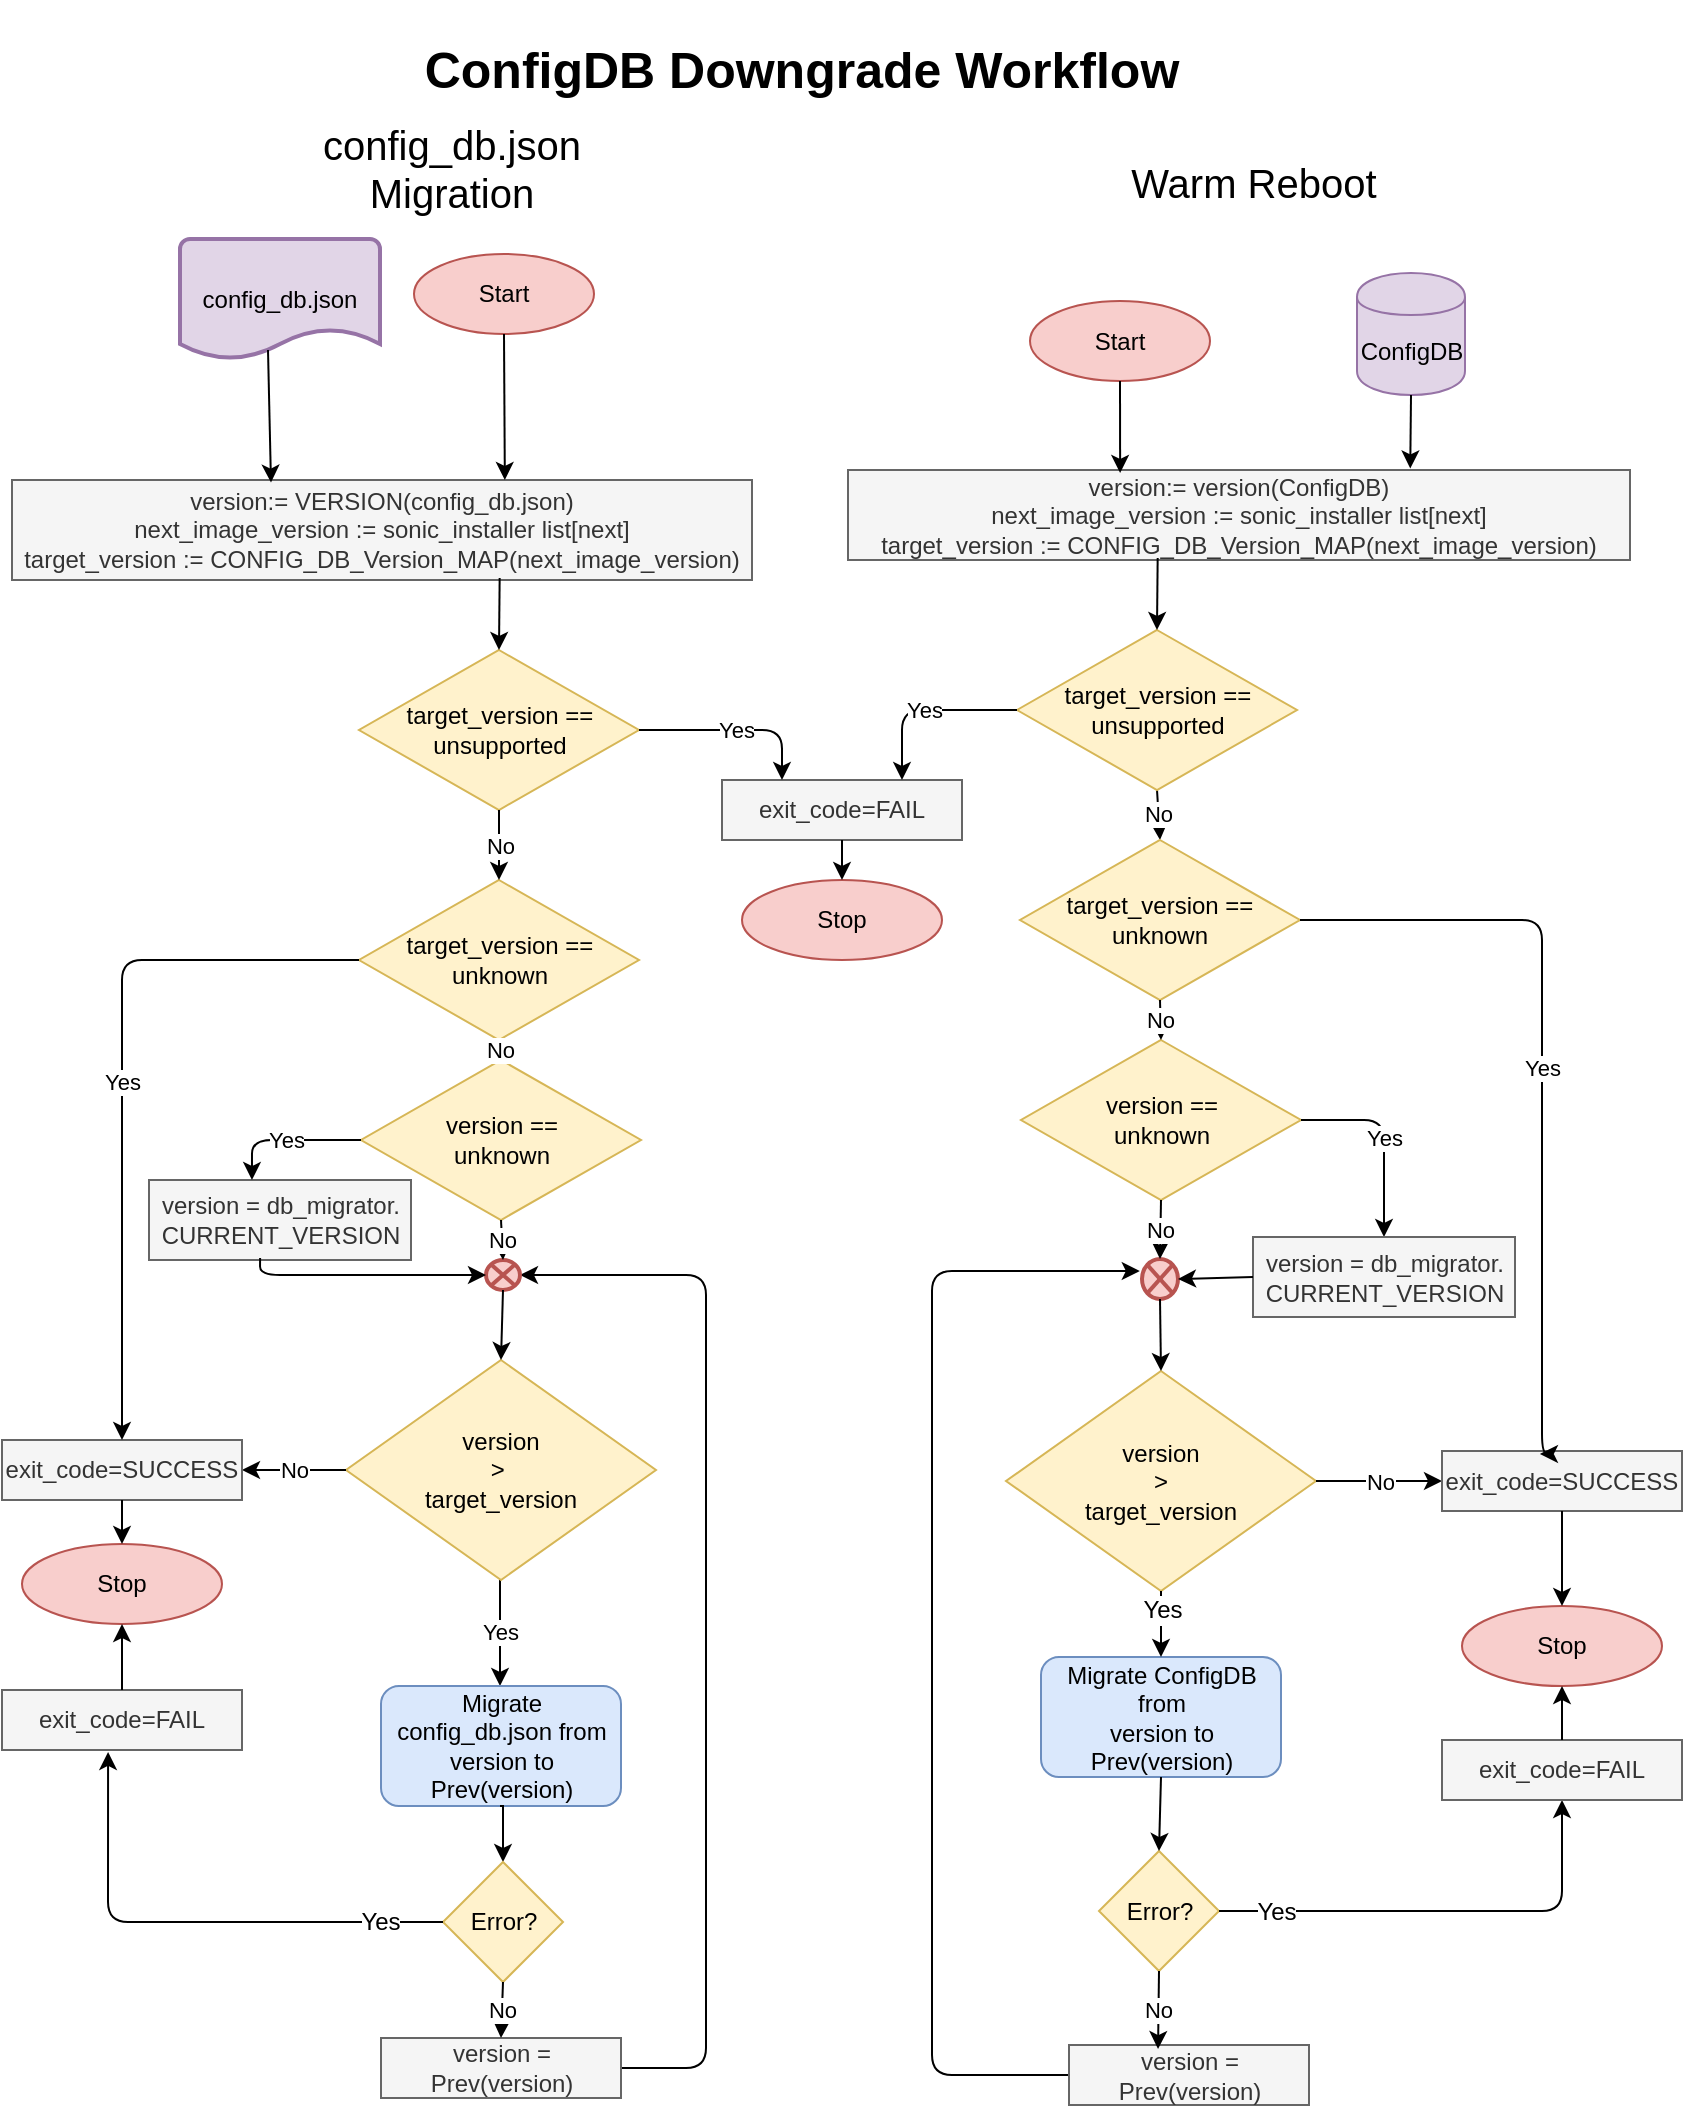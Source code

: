 <mxfile pages="1" version="11.2.5" type="device"><diagram id="z25dVJjlCroCp9S3r4dT" name="Page-1"><mxGraphModel dx="1422" dy="783" grid="1" gridSize="10" guides="1" tooltips="1" connect="1" arrows="1" fold="1" page="1" pageScale="1" pageWidth="850" pageHeight="1100" math="0" shadow="0"><root><mxCell id="0"/><mxCell id="1" parent="0"/><mxCell id="hAdUcqmCMRKOD7Y5Qmrc-1" value="config_db.json" style="strokeWidth=2;html=1;shape=mxgraph.flowchart.document2;whiteSpace=wrap;size=0.25;fillColor=#e1d5e7;strokeColor=#9673a6;" parent="1" vertex="1"><mxGeometry x="89" y="129.5" width="100" height="60" as="geometry"/></mxCell><mxCell id="hAdUcqmCMRKOD7Y5Qmrc-15" value="Yes" style="edgeStyle=orthogonalEdgeStyle;rounded=0;orthogonalLoop=1;jettySize=auto;html=1;entryX=0.5;entryY=0;entryDx=0;entryDy=0;" parent="1" edge="1"><mxGeometry relative="1" as="geometry"><mxPoint x="249" y="853" as="targetPoint"/><mxPoint x="249" y="799.645" as="sourcePoint"/></mxGeometry></mxCell><mxCell id="hAdUcqmCMRKOD7Y5Qmrc-2" value="version&lt;br&gt;&amp;gt;&amp;nbsp;&lt;br&gt;target_version" style="rhombus;whiteSpace=wrap;html=1;fillColor=#fff2cc;strokeColor=#d6b656;" parent="1" vertex="1"><mxGeometry x="172" y="690" width="155" height="110" as="geometry"/></mxCell><mxCell id="hAdUcqmCMRKOD7Y5Qmrc-5" value="version:= VERSION(config_db.json)&lt;br&gt;next_image_version := sonic_installer list[next]&lt;br&gt;target_version := CONFIG_DB_Version_MAP(next_image_version)" style="rounded=0;whiteSpace=wrap;html=1;fillColor=#f5f5f5;strokeColor=#666666;fontColor=#333333;" parent="1" vertex="1"><mxGeometry x="5" y="250" width="370" height="50" as="geometry"/></mxCell><mxCell id="hAdUcqmCMRKOD7Y5Qmrc-8" value="" style="edgeStyle=segmentEdgeStyle;endArrow=classic;html=1;exitX=1;exitY=0.5;exitDx=0;exitDy=0;entryX=1;entryY=0.5;entryDx=0;entryDy=0;entryPerimeter=0;" parent="1" source="hAdUcqmCMRKOD7Y5Qmrc-16" target="Ena25KfMu-8ZW1SrHO9h-16" edge="1"><mxGeometry width="50" height="50" relative="1" as="geometry"><mxPoint x="309" y="981" as="sourcePoint"/><mxPoint x="321" y="683" as="targetPoint"/><Array as="points"><mxPoint x="352" y="1044"/><mxPoint x="352" y="648"/></Array></mxGeometry></mxCell><mxCell id="hAdUcqmCMRKOD7Y5Qmrc-14" value="Migrate config_db.json from&lt;br&gt;version to Prev(version)" style="rounded=1;whiteSpace=wrap;html=1;fillColor=#dae8fc;strokeColor=#6c8ebf;" parent="1" vertex="1"><mxGeometry x="189.5" y="853" width="120" height="60" as="geometry"/></mxCell><mxCell id="hAdUcqmCMRKOD7Y5Qmrc-16" value="version = Prev(version)" style="rounded=0;whiteSpace=wrap;html=1;fillColor=#f5f5f5;strokeColor=#666666;fontColor=#333333;" parent="1" vertex="1"><mxGeometry x="189.5" y="1029" width="120" height="30" as="geometry"/></mxCell><mxCell id="hAdUcqmCMRKOD7Y5Qmrc-18" value="No" style="endArrow=classic;html=1;exitX=0;exitY=0.5;exitDx=0;exitDy=0;entryX=1;entryY=0.5;entryDx=0;entryDy=0;" parent="1" source="hAdUcqmCMRKOD7Y5Qmrc-2" target="13Dj9Y-PcWgo77R-pO07-14" edge="1"><mxGeometry width="50" height="50" relative="1" as="geometry"><mxPoint x="133.5" y="1197" as="sourcePoint"/><mxPoint x="130.5" y="745" as="targetPoint"/></mxGeometry></mxCell><mxCell id="hAdUcqmCMRKOD7Y5Qmrc-19" value="Stop" style="ellipse;whiteSpace=wrap;html=1;fillColor=#f8cecc;strokeColor=#b85450;" parent="1" vertex="1"><mxGeometry x="10" y="782" width="100" height="40" as="geometry"/></mxCell><mxCell id="hAdUcqmCMRKOD7Y5Qmrc-22" value="Start" style="ellipse;whiteSpace=wrap;html=1;fillColor=#f8cecc;strokeColor=#b85450;" parent="1" vertex="1"><mxGeometry x="206" y="137" width="90" height="40" as="geometry"/></mxCell><mxCell id="hAdUcqmCMRKOD7Y5Qmrc-25" value="&lt;font style=&quot;font-size: 25px&quot;&gt;&lt;b&gt;ConfigDB Downgrade Workflow&lt;/b&gt;&lt;/font&gt;" style="text;html=1;strokeColor=none;fillColor=none;align=center;verticalAlign=middle;whiteSpace=wrap;rounded=0;" parent="1" vertex="1"><mxGeometry x="160" y="10" width="480" height="68" as="geometry"/></mxCell><mxCell id="Ena25KfMu-8ZW1SrHO9h-11" value="" style="edgeStyle=orthogonalEdgeStyle;rounded=0;orthogonalLoop=1;jettySize=auto;html=1;exitX=0.5;exitY=1;exitDx=0;exitDy=0;entryX=0.5;entryY=0;entryDx=0;entryDy=0;" parent="1" target="13Dj9Y-PcWgo77R-pO07-1" edge="1"><mxGeometry relative="1" as="geometry"><mxPoint x="249" y="913" as="sourcePoint"/><mxPoint x="249.5" y="945" as="targetPoint"/></mxGeometry></mxCell><mxCell id="Ena25KfMu-8ZW1SrHO9h-14" value="ConfigDB" style="shape=cylinder;whiteSpace=wrap;html=1;boundedLbl=1;backgroundOutline=1;fillColor=#e1d5e7;strokeColor=#9673a6;" parent="1" vertex="1"><mxGeometry x="677.5" y="146.5" width="54" height="61" as="geometry"/></mxCell><mxCell id="Ena25KfMu-8ZW1SrHO9h-16" value="" style="verticalLabelPosition=bottom;verticalAlign=top;html=1;strokeWidth=2;shape=mxgraph.flowchart.or;fillColor=#f8cecc;strokeColor=#b85450;" parent="1" vertex="1"><mxGeometry x="242" y="640" width="17" height="15" as="geometry"/></mxCell><mxCell id="Ena25KfMu-8ZW1SrHO9h-20" value="version:= version(ConfigDB)&lt;br&gt;next_image_version := sonic_installer list[next]&lt;br&gt;target_version := CONFIG_DB_Version_MAP(next_image_version)" style="rounded=0;whiteSpace=wrap;html=1;fillColor=#f5f5f5;strokeColor=#666666;fontColor=#333333;" parent="1" vertex="1"><mxGeometry x="423" y="245" width="391" height="45" as="geometry"/></mxCell><mxCell id="QVkGu1lQxgN8ziikk5qY-71" value="Start" style="ellipse;whiteSpace=wrap;html=1;fillColor=#f8cecc;strokeColor=#b85450;" parent="1" vertex="1"><mxGeometry x="514" y="160.5" width="90" height="40" as="geometry"/></mxCell><mxCell id="QVkGu1lQxgN8ziikk5qY-74" value="version&lt;br&gt;&amp;gt;&lt;br&gt;target_version" style="rhombus;whiteSpace=wrap;html=1;fillColor=#fff2cc;strokeColor=#d6b656;" parent="1" vertex="1"><mxGeometry x="502" y="695.5" width="155" height="110" as="geometry"/></mxCell><mxCell id="QVkGu1lQxgN8ziikk5qY-75" value="" style="edgeStyle=segmentEdgeStyle;endArrow=classic;html=1;exitX=0;exitY=0.5;exitDx=0;exitDy=0;entryX=-0.061;entryY=0.3;entryDx=0;entryDy=0;entryPerimeter=0;" parent="1" source="QVkGu1lQxgN8ziikk5qY-77" target="QVkGu1lQxgN8ziikk5qY-83" edge="1"><mxGeometry width="50" height="50" relative="1" as="geometry"><mxPoint x="653" y="989.5" as="sourcePoint"/><mxPoint x="535" y="638.5" as="targetPoint"/><Array as="points"><mxPoint x="465" y="1048"/><mxPoint x="465" y="646"/></Array></mxGeometry></mxCell><mxCell id="QVkGu1lQxgN8ziikk5qY-76" value="Migrate ConfigDB from&lt;br&gt;version to Prev(version)" style="rounded=1;whiteSpace=wrap;html=1;fillColor=#dae8fc;strokeColor=#6c8ebf;" parent="1" vertex="1"><mxGeometry x="519.5" y="838.5" width="120" height="60" as="geometry"/></mxCell><mxCell id="QVkGu1lQxgN8ziikk5qY-77" value="version = Prev(version)" style="rounded=0;whiteSpace=wrap;html=1;fillColor=#f5f5f5;strokeColor=#666666;fontColor=#333333;" parent="1" vertex="1"><mxGeometry x="533.5" y="1032.5" width="120" height="30" as="geometry"/></mxCell><mxCell id="QVkGu1lQxgN8ziikk5qY-79" value="Stop" style="ellipse;whiteSpace=wrap;html=1;fillColor=#f8cecc;strokeColor=#b85450;" parent="1" vertex="1"><mxGeometry x="730" y="813" width="100" height="40" as="geometry"/></mxCell><mxCell id="QVkGu1lQxgN8ziikk5qY-83" value="" style="verticalLabelPosition=bottom;verticalAlign=top;html=1;strokeWidth=2;shape=mxgraph.flowchart.or;fillColor=#f8cecc;strokeColor=#b85450;" parent="1" vertex="1"><mxGeometry x="570" y="639.5" width="18" height="20" as="geometry"/></mxCell><mxCell id="QVkGu1lQxgN8ziikk5qY-84" value="" style="endArrow=classic;html=1;exitX=0.5;exitY=1;exitDx=0;exitDy=0;exitPerimeter=0;entryX=0.5;entryY=0;entryDx=0;entryDy=0;" parent="1" source="QVkGu1lQxgN8ziikk5qY-83" target="QVkGu1lQxgN8ziikk5qY-74" edge="1"><mxGeometry width="50" height="50" relative="1" as="geometry"><mxPoint x="5" y="1078.5" as="sourcePoint"/><mxPoint x="55" y="1028.5" as="targetPoint"/></mxGeometry></mxCell><mxCell id="QVkGu1lQxgN8ziikk5qY-85" value="" style="endArrow=classic;html=1;exitX=0.5;exitY=1;exitDx=0;exitDy=0;entryX=0.5;entryY=0;entryDx=0;entryDy=0;" parent="1" source="QVkGu1lQxgN8ziikk5qY-74" target="QVkGu1lQxgN8ziikk5qY-76" edge="1"><mxGeometry width="50" height="50" relative="1" as="geometry"><mxPoint x="5" y="1138.5" as="sourcePoint"/><mxPoint x="55" y="1088.5" as="targetPoint"/></mxGeometry></mxCell><mxCell id="QVkGu1lQxgN8ziikk5qY-87" value="Yes" style="text;html=1;resizable=0;points=[];align=center;verticalAlign=middle;labelBackgroundColor=#ffffff;" parent="QVkGu1lQxgN8ziikk5qY-85" vertex="1" connectable="0"><mxGeometry x="-0.46" relative="1" as="geometry"><mxPoint as="offset"/></mxGeometry></mxCell><mxCell id="QVkGu1lQxgN8ziikk5qY-88" value="No" style="endArrow=classic;html=1;exitX=1;exitY=0.5;exitDx=0;exitDy=0;entryX=0;entryY=0.5;entryDx=0;entryDy=0;" parent="1" source="QVkGu1lQxgN8ziikk5qY-74" target="13Dj9Y-PcWgo77R-pO07-16" edge="1"><mxGeometry width="50" height="50" relative="1" as="geometry"><mxPoint x="5" y="1068.5" as="sourcePoint"/><mxPoint x="704.5" y="750.5" as="targetPoint"/></mxGeometry></mxCell><mxCell id="QVkGu1lQxgN8ziikk5qY-89" value="&lt;font style=&quot;font-size: 20px&quot;&gt;Warm Reboot&lt;/font&gt;" style="text;html=1;strokeColor=none;fillColor=none;align=center;verticalAlign=middle;whiteSpace=wrap;rounded=0;" parent="1" vertex="1"><mxGeometry x="554.5" y="90.5" width="142" height="20" as="geometry"/></mxCell><mxCell id="QVkGu1lQxgN8ziikk5qY-90" value="&lt;span style=&quot;font-weight: normal&quot;&gt;&lt;font style=&quot;font-size: 20px&quot;&gt;config_db.json Migration&lt;/font&gt;&lt;/span&gt;" style="text;html=1;strokeColor=none;fillColor=none;align=center;verticalAlign=middle;whiteSpace=wrap;rounded=0;fontStyle=1" parent="1" vertex="1"><mxGeometry x="153.5" y="83.5" width="142" height="20" as="geometry"/></mxCell><mxCell id="QVkGu1lQxgN8ziikk5qY-91" value="" style="endArrow=classic;html=1;exitX=0.5;exitY=1;exitDx=0;exitDy=0;entryX=0.666;entryY=0;entryDx=0;entryDy=0;entryPerimeter=0;" parent="1" source="hAdUcqmCMRKOD7Y5Qmrc-22" target="hAdUcqmCMRKOD7Y5Qmrc-5" edge="1"><mxGeometry width="50" height="50" relative="1" as="geometry"><mxPoint x="10" y="867" as="sourcePoint"/><mxPoint x="250.89" y="270.014" as="targetPoint"/></mxGeometry></mxCell><mxCell id="QVkGu1lQxgN8ziikk5qY-92" value="" style="endArrow=classic;html=1;exitX=0.5;exitY=1;exitDx=0;exitDy=0;exitPerimeter=0;entryX=0.5;entryY=0;entryDx=0;entryDy=0;" parent="1" source="Ena25KfMu-8ZW1SrHO9h-16" target="hAdUcqmCMRKOD7Y5Qmrc-2" edge="1"><mxGeometry width="50" height="50" relative="1" as="geometry"><mxPoint x="10.5" y="1062.5" as="sourcePoint"/><mxPoint x="60.5" y="1012.5" as="targetPoint"/></mxGeometry></mxCell><mxCell id="QVkGu1lQxgN8ziikk5qY-94" value="" style="endArrow=classic;html=1;exitX=0.44;exitY=0.925;exitDx=0;exitDy=0;entryX=0.35;entryY=0.026;entryDx=0;entryDy=0;entryPerimeter=0;exitPerimeter=0;" parent="1" source="hAdUcqmCMRKOD7Y5Qmrc-1" target="hAdUcqmCMRKOD7Y5Qmrc-5" edge="1"><mxGeometry width="50" height="50" relative="1" as="geometry"><mxPoint x="261" y="187" as="sourcePoint"/><mxPoint x="133.97" y="266.972" as="targetPoint"/></mxGeometry></mxCell><mxCell id="QVkGu1lQxgN8ziikk5qY-95" value="" style="endArrow=classic;html=1;exitX=0.5;exitY=1;exitDx=0;exitDy=0;entryX=0.348;entryY=0.033;entryDx=0;entryDy=0;entryPerimeter=0;" parent="1" source="QVkGu1lQxgN8ziikk5qY-71" target="Ena25KfMu-8ZW1SrHO9h-20" edge="1"><mxGeometry width="50" height="50" relative="1" as="geometry"><mxPoint x="261" y="187" as="sourcePoint"/><mxPoint x="260.89" y="280.014" as="targetPoint"/></mxGeometry></mxCell><mxCell id="QVkGu1lQxgN8ziikk5qY-96" value="" style="endArrow=classic;html=1;exitX=0.5;exitY=1;exitDx=0;exitDy=0;entryX=0.719;entryY=-0.017;entryDx=0;entryDy=0;entryPerimeter=0;" parent="1" source="Ena25KfMu-8ZW1SrHO9h-14" target="Ena25KfMu-8ZW1SrHO9h-20" edge="1"><mxGeometry width="50" height="50" relative="1" as="geometry"><mxPoint x="565" y="194.5" as="sourcePoint"/><mxPoint x="566.068" y="289.98" as="targetPoint"/></mxGeometry></mxCell><mxCell id="QVkGu1lQxgN8ziikk5qY-97" value="No" style="endArrow=classic;html=1;entryX=0.5;entryY=0;entryDx=0;entryDy=0;exitX=0.5;exitY=1;exitDx=0;exitDy=0;" parent="1" source="D6K5-p97V1naWGEtts57-10" target="13Dj9Y-PcWgo77R-pO07-33" edge="1"><mxGeometry width="50" height="50" relative="1" as="geometry"><mxPoint x="578" y="390" as="sourcePoint"/><mxPoint x="571" y="430" as="targetPoint"/></mxGeometry></mxCell><mxCell id="13Dj9Y-PcWgo77R-pO07-1" value="Error?" style="rhombus;whiteSpace=wrap;html=1;fillColor=#fff2cc;strokeColor=#d6b656;" parent="1" vertex="1"><mxGeometry x="220.5" y="941" width="60" height="60" as="geometry"/></mxCell><mxCell id="13Dj9Y-PcWgo77R-pO07-2" value="" style="edgeStyle=segmentEdgeStyle;endArrow=classic;html=1;exitX=0;exitY=0.5;exitDx=0;exitDy=0;entryX=0.442;entryY=1.033;entryDx=0;entryDy=0;entryPerimeter=0;" parent="1" source="13Dj9Y-PcWgo77R-pO07-1" target="13Dj9Y-PcWgo77R-pO07-12" edge="1"><mxGeometry width="50" height="50" relative="1" as="geometry"><mxPoint x="104" y="956" as="sourcePoint"/><mxPoint x="56.5" y="855" as="targetPoint"/><Array as="points"><mxPoint x="53.5" y="971"/></Array></mxGeometry></mxCell><mxCell id="13Dj9Y-PcWgo77R-pO07-3" value="Yes" style="text;html=1;resizable=0;points=[];align=center;verticalAlign=middle;labelBackgroundColor=#ffffff;" parent="13Dj9Y-PcWgo77R-pO07-2" vertex="1" connectable="0"><mxGeometry x="-0.751" relative="1" as="geometry"><mxPoint as="offset"/></mxGeometry></mxCell><mxCell id="13Dj9Y-PcWgo77R-pO07-4" value="No" style="endArrow=classic;html=1;exitX=0.5;exitY=1;exitDx=0;exitDy=0;entryX=0.5;entryY=0;entryDx=0;entryDy=0;" parent="1" source="13Dj9Y-PcWgo77R-pO07-1" target="hAdUcqmCMRKOD7Y5Qmrc-16" edge="1"><mxGeometry width="50" height="50" relative="1" as="geometry"><mxPoint x="10.5" y="1135" as="sourcePoint"/><mxPoint x="60.5" y="1085" as="targetPoint"/></mxGeometry></mxCell><mxCell id="13Dj9Y-PcWgo77R-pO07-5" value="Error?" style="rhombus;whiteSpace=wrap;html=1;fillColor=#fff2cc;strokeColor=#d6b656;" parent="1" vertex="1"><mxGeometry x="548.5" y="935.5" width="60" height="60" as="geometry"/></mxCell><mxCell id="13Dj9Y-PcWgo77R-pO07-7" value="No" style="endArrow=classic;html=1;exitX=0.5;exitY=1;exitDx=0;exitDy=0;entryX=0.371;entryY=0.067;entryDx=0;entryDy=0;entryPerimeter=0;" parent="1" source="13Dj9Y-PcWgo77R-pO07-5" target="QVkGu1lQxgN8ziikk5qY-77" edge="1"><mxGeometry width="50" height="50" relative="1" as="geometry"><mxPoint x="-25" y="1138.5" as="sourcePoint"/><mxPoint x="635" y="1008.5" as="targetPoint"/></mxGeometry></mxCell><mxCell id="13Dj9Y-PcWgo77R-pO07-9" value="" style="endArrow=classic;html=1;exitX=0.5;exitY=1;exitDx=0;exitDy=0;entryX=0.5;entryY=0;entryDx=0;entryDy=0;" parent="1" source="QVkGu1lQxgN8ziikk5qY-76" target="13Dj9Y-PcWgo77R-pO07-5" edge="1"><mxGeometry width="50" height="50" relative="1" as="geometry"><mxPoint x="-25" y="1138.5" as="sourcePoint"/><mxPoint x="25" y="1088.5" as="targetPoint"/></mxGeometry></mxCell><mxCell id="13Dj9Y-PcWgo77R-pO07-10" value="" style="edgeStyle=segmentEdgeStyle;endArrow=classic;html=1;exitX=1;exitY=0.5;exitDx=0;exitDy=0;entryX=0.5;entryY=1;entryDx=0;entryDy=0;" parent="1" source="13Dj9Y-PcWgo77R-pO07-5" target="13Dj9Y-PcWgo77R-pO07-17" edge="1"><mxGeometry width="50" height="50" relative="1" as="geometry"><mxPoint x="675" y="988.5" as="sourcePoint"/><mxPoint x="780" y="880" as="targetPoint"/><Array as="points"><mxPoint x="780" y="966"/></Array></mxGeometry></mxCell><mxCell id="13Dj9Y-PcWgo77R-pO07-11" value="Yes" style="text;html=1;resizable=0;points=[];align=center;verticalAlign=middle;labelBackgroundColor=#ffffff;" parent="13Dj9Y-PcWgo77R-pO07-10" vertex="1" connectable="0"><mxGeometry x="-0.751" relative="1" as="geometry"><mxPoint as="offset"/></mxGeometry></mxCell><mxCell id="13Dj9Y-PcWgo77R-pO07-12" value="exit_code=FAIL" style="rounded=0;whiteSpace=wrap;html=1;fillColor=#f5f5f5;strokeColor=#666666;fontColor=#333333;" parent="1" vertex="1"><mxGeometry y="855" width="120" height="30" as="geometry"/></mxCell><mxCell id="13Dj9Y-PcWgo77R-pO07-13" value="" style="endArrow=classic;html=1;exitX=0.5;exitY=0;exitDx=0;exitDy=0;entryX=0.5;entryY=1;entryDx=0;entryDy=0;" parent="1" source="13Dj9Y-PcWgo77R-pO07-12" target="hAdUcqmCMRKOD7Y5Qmrc-19" edge="1"><mxGeometry width="50" height="50" relative="1" as="geometry"><mxPoint x="10.5" y="1135" as="sourcePoint"/><mxPoint x="60.5" y="1085" as="targetPoint"/></mxGeometry></mxCell><mxCell id="13Dj9Y-PcWgo77R-pO07-14" value="exit_code=SUCCESS" style="rounded=0;whiteSpace=wrap;html=1;fillColor=#f5f5f5;strokeColor=#666666;fontColor=#333333;" parent="1" vertex="1"><mxGeometry y="730" width="120" height="30" as="geometry"/></mxCell><mxCell id="13Dj9Y-PcWgo77R-pO07-15" value="" style="endArrow=classic;html=1;exitX=0.5;exitY=1;exitDx=0;exitDy=0;entryX=0.5;entryY=0;entryDx=0;entryDy=0;" parent="1" source="13Dj9Y-PcWgo77R-pO07-14" target="hAdUcqmCMRKOD7Y5Qmrc-19" edge="1"><mxGeometry width="50" height="50" relative="1" as="geometry"><mxPoint x="0.5" y="1135" as="sourcePoint"/><mxPoint x="50.5" y="1085" as="targetPoint"/></mxGeometry></mxCell><mxCell id="13Dj9Y-PcWgo77R-pO07-16" value="exit_code=SUCCESS" style="rounded=0;whiteSpace=wrap;html=1;fillColor=#f5f5f5;strokeColor=#666666;fontColor=#333333;" parent="1" vertex="1"><mxGeometry x="720" y="735.5" width="120" height="30" as="geometry"/></mxCell><mxCell id="13Dj9Y-PcWgo77R-pO07-17" value="exit_code=FAIL" style="rounded=0;whiteSpace=wrap;html=1;fillColor=#f5f5f5;strokeColor=#666666;fontColor=#333333;" parent="1" vertex="1"><mxGeometry x="720" y="880" width="120" height="30" as="geometry"/></mxCell><mxCell id="13Dj9Y-PcWgo77R-pO07-19" value="" style="endArrow=classic;html=1;exitX=0.5;exitY=1;exitDx=0;exitDy=0;entryX=0.5;entryY=0;entryDx=0;entryDy=0;" parent="1" source="13Dj9Y-PcWgo77R-pO07-16" target="QVkGu1lQxgN8ziikk5qY-79" edge="1"><mxGeometry width="50" height="50" relative="1" as="geometry"><mxPoint x="760" y="716.5" as="sourcePoint"/><mxPoint x="760.5" y="743.52" as="targetPoint"/></mxGeometry></mxCell><mxCell id="13Dj9Y-PcWgo77R-pO07-20" value="target_version ==&lt;br&gt;unknown" style="rhombus;whiteSpace=wrap;html=1;fillColor=#fff2cc;strokeColor=#d6b656;" parent="1" vertex="1"><mxGeometry x="178.5" y="450" width="140" height="80" as="geometry"/></mxCell><mxCell id="13Dj9Y-PcWgo77R-pO07-21" value="Yes" style="edgeStyle=segmentEdgeStyle;endArrow=classic;html=1;exitX=0;exitY=0.5;exitDx=0;exitDy=0;entryX=0.5;entryY=0;entryDx=0;entryDy=0;" parent="1" source="13Dj9Y-PcWgo77R-pO07-20" target="13Dj9Y-PcWgo77R-pO07-14" edge="1"><mxGeometry width="50" height="50" relative="1" as="geometry"><mxPoint x="30" y="475" as="sourcePoint"/><mxPoint x="60" y="555" as="targetPoint"/></mxGeometry></mxCell><mxCell id="13Dj9Y-PcWgo77R-pO07-22" value="version ==&lt;br&gt;unknown" style="rhombus;whiteSpace=wrap;html=1;fillColor=#fff2cc;strokeColor=#d6b656;" parent="1" vertex="1"><mxGeometry x="179.5" y="540" width="140" height="80" as="geometry"/></mxCell><mxCell id="13Dj9Y-PcWgo77R-pO07-23" value="No" style="endArrow=classic;html=1;exitX=0.5;exitY=1;exitDx=0;exitDy=0;entryX=0.5;entryY=0;entryDx=0;entryDy=0;entryPerimeter=0;" parent="1" source="13Dj9Y-PcWgo77R-pO07-22" target="Ena25KfMu-8ZW1SrHO9h-16" edge="1"><mxGeometry width="50" height="50" relative="1" as="geometry"><mxPoint x="10" y="1130" as="sourcePoint"/><mxPoint x="60" y="1080" as="targetPoint"/></mxGeometry></mxCell><mxCell id="13Dj9Y-PcWgo77R-pO07-24" value="No" style="endArrow=classic;html=1;exitX=0.5;exitY=1;exitDx=0;exitDy=0;entryX=0.5;entryY=0;entryDx=0;entryDy=0;" parent="1" source="13Dj9Y-PcWgo77R-pO07-20" target="13Dj9Y-PcWgo77R-pO07-22" edge="1"><mxGeometry width="50" height="50" relative="1" as="geometry"><mxPoint x="9" y="1145" as="sourcePoint"/><mxPoint x="59" y="1095" as="targetPoint"/></mxGeometry></mxCell><mxCell id="13Dj9Y-PcWgo77R-pO07-33" value="target_version ==&lt;br&gt;unknown" style="rhombus;whiteSpace=wrap;html=1;fillColor=#fff2cc;strokeColor=#d6b656;" parent="1" vertex="1"><mxGeometry x="509" y="430" width="140" height="80" as="geometry"/></mxCell><mxCell id="13Dj9Y-PcWgo77R-pO07-34" value="version ==&lt;br&gt;unknown" style="rhombus;whiteSpace=wrap;html=1;fillColor=#fff2cc;strokeColor=#d6b656;" parent="1" vertex="1"><mxGeometry x="509.5" y="530" width="140" height="80" as="geometry"/></mxCell><mxCell id="13Dj9Y-PcWgo77R-pO07-35" value="No" style="endArrow=classic;html=1;entryX=0.5;entryY=0;entryDx=0;entryDy=0;exitX=0.5;exitY=1;exitDx=0;exitDy=0;" parent="1" source="13Dj9Y-PcWgo77R-pO07-33" target="13Dj9Y-PcWgo77R-pO07-34" edge="1"><mxGeometry width="50" height="50" relative="1" as="geometry"><mxPoint x="10" y="1130" as="sourcePoint"/><mxPoint x="60" y="1080" as="targetPoint"/></mxGeometry></mxCell><mxCell id="13Dj9Y-PcWgo77R-pO07-36" value="No" style="endArrow=classic;html=1;entryX=0.5;entryY=0;entryDx=0;entryDy=0;entryPerimeter=0;exitX=0.5;exitY=1;exitDx=0;exitDy=0;" parent="1" source="13Dj9Y-PcWgo77R-pO07-34" target="QVkGu1lQxgN8ziikk5qY-83" edge="1"><mxGeometry width="50" height="50" relative="1" as="geometry"><mxPoint x="572" y="613.5" as="sourcePoint"/><mxPoint x="59.5" y="1098.5" as="targetPoint"/></mxGeometry></mxCell><mxCell id="13Dj9Y-PcWgo77R-pO07-37" value="" style="endArrow=classic;html=1;exitX=0.5;exitY=0;exitDx=0;exitDy=0;entryX=0.5;entryY=1;entryDx=0;entryDy=0;" parent="1" source="13Dj9Y-PcWgo77R-pO07-17" target="QVkGu1lQxgN8ziikk5qY-79" edge="1"><mxGeometry width="50" height="50" relative="1" as="geometry"><mxPoint x="10" y="1130" as="sourcePoint"/><mxPoint x="60" y="1080" as="targetPoint"/></mxGeometry></mxCell><mxCell id="13Dj9Y-PcWgo77R-pO07-38" value="Yes" style="edgeStyle=segmentEdgeStyle;endArrow=classic;html=1;exitX=1;exitY=0.5;exitDx=0;exitDy=0;entryX=0.5;entryY=0;entryDx=0;entryDy=0;" parent="1" source="13Dj9Y-PcWgo77R-pO07-34" target="13Dj9Y-PcWgo77R-pO07-49" edge="1"><mxGeometry width="50" height="50" relative="1" as="geometry"><mxPoint x="10" y="1130" as="sourcePoint"/><mxPoint x="710" y="610" as="targetPoint"/></mxGeometry></mxCell><mxCell id="13Dj9Y-PcWgo77R-pO07-40" value="Yes" style="edgeStyle=segmentEdgeStyle;endArrow=classic;html=1;exitX=1;exitY=0.5;exitDx=0;exitDy=0;entryX=0.408;entryY=0.05;entryDx=0;entryDy=0;entryPerimeter=0;" parent="1" source="13Dj9Y-PcWgo77R-pO07-33" target="13Dj9Y-PcWgo77R-pO07-16" edge="1"><mxGeometry width="50" height="50" relative="1" as="geometry"><mxPoint x="190" y="475" as="sourcePoint"/><mxPoint x="771" y="660" as="targetPoint"/><Array as="points"><mxPoint x="770" y="470"/></Array></mxGeometry></mxCell><mxCell id="13Dj9Y-PcWgo77R-pO07-42" value="version = db_migrator.&lt;br&gt;CURRENT_VERSION" style="rounded=0;whiteSpace=wrap;html=1;fillColor=#f5f5f5;strokeColor=#666666;fontColor=#333333;" parent="1" vertex="1"><mxGeometry x="73.5" y="600" width="131" height="40" as="geometry"/></mxCell><mxCell id="13Dj9Y-PcWgo77R-pO07-43" value="Yes" style="edgeStyle=segmentEdgeStyle;endArrow=classic;html=1;entryX=0.393;entryY=0;entryDx=0;entryDy=0;exitX=0;exitY=0.5;exitDx=0;exitDy=0;entryPerimeter=0;" parent="1" source="13Dj9Y-PcWgo77R-pO07-22" target="13Dj9Y-PcWgo77R-pO07-42" edge="1"><mxGeometry width="50" height="50" relative="1" as="geometry"><mxPoint x="102.5" y="570" as="sourcePoint"/><mxPoint x="138" y="615" as="targetPoint"/></mxGeometry></mxCell><mxCell id="13Dj9Y-PcWgo77R-pO07-46" value="" style="edgeStyle=segmentEdgeStyle;endArrow=classic;html=1;exitX=0.424;exitY=0.975;exitDx=0;exitDy=0;entryX=0;entryY=0.5;entryDx=0;entryDy=0;entryPerimeter=0;exitPerimeter=0;" parent="1" source="13Dj9Y-PcWgo77R-pO07-42" target="Ena25KfMu-8ZW1SrHO9h-16" edge="1"><mxGeometry width="50" height="50" relative="1" as="geometry"><mxPoint x="122" y="697.5" as="sourcePoint"/><mxPoint x="240" y="660" as="targetPoint"/><Array as="points"><mxPoint x="129" y="648"/></Array></mxGeometry></mxCell><mxCell id="13Dj9Y-PcWgo77R-pO07-49" value="version = db_migrator.&lt;br&gt;CURRENT_VERSION" style="rounded=0;whiteSpace=wrap;html=1;fillColor=#f5f5f5;strokeColor=#666666;fontColor=#333333;" parent="1" vertex="1"><mxGeometry x="625.5" y="628.5" width="131" height="40" as="geometry"/></mxCell><mxCell id="13Dj9Y-PcWgo77R-pO07-52" value="" style="endArrow=classic;html=1;exitX=0;exitY=0.5;exitDx=0;exitDy=0;entryX=1;entryY=0.5;entryDx=0;entryDy=0;entryPerimeter=0;" parent="1" source="13Dj9Y-PcWgo77R-pO07-49" target="QVkGu1lQxgN8ziikk5qY-83" edge="1"><mxGeometry width="50" height="50" relative="1" as="geometry"><mxPoint x="10" y="1130" as="sourcePoint"/><mxPoint x="60" y="1080" as="targetPoint"/></mxGeometry></mxCell><mxCell id="D6K5-p97V1naWGEtts57-1" value="target_version ==&lt;br&gt;unsupported" style="rhombus;whiteSpace=wrap;html=1;fillColor=#fff2cc;strokeColor=#d6b656;" vertex="1" parent="1"><mxGeometry x="178.5" y="335" width="140" height="80" as="geometry"/></mxCell><mxCell id="D6K5-p97V1naWGEtts57-2" value="Stop" style="ellipse;whiteSpace=wrap;html=1;fillColor=#f8cecc;strokeColor=#b85450;" vertex="1" parent="1"><mxGeometry x="370" y="450" width="100" height="40" as="geometry"/></mxCell><mxCell id="D6K5-p97V1naWGEtts57-7" value="" style="endArrow=classic;html=1;exitX=0.659;exitY=0.98;exitDx=0;exitDy=0;exitPerimeter=0;entryX=0.5;entryY=0;entryDx=0;entryDy=0;" edge="1" parent="1" source="hAdUcqmCMRKOD7Y5Qmrc-5" target="D6K5-p97V1naWGEtts57-1"><mxGeometry width="50" height="50" relative="1" as="geometry"><mxPoint x="10" y="1130" as="sourcePoint"/><mxPoint x="60" y="1080" as="targetPoint"/></mxGeometry></mxCell><mxCell id="D6K5-p97V1naWGEtts57-8" value="No" style="endArrow=classic;html=1;exitX=0.5;exitY=1;exitDx=0;exitDy=0;entryX=0.5;entryY=0;entryDx=0;entryDy=0;" edge="1" parent="1" source="D6K5-p97V1naWGEtts57-1" target="13Dj9Y-PcWgo77R-pO07-20"><mxGeometry width="50" height="50" relative="1" as="geometry"><mxPoint x="10" y="1130" as="sourcePoint"/><mxPoint x="60" y="1080" as="targetPoint"/></mxGeometry></mxCell><mxCell id="D6K5-p97V1naWGEtts57-9" value="exit_code=FAIL" style="rounded=0;whiteSpace=wrap;html=1;fillColor=#f5f5f5;strokeColor=#666666;fontColor=#333333;" vertex="1" parent="1"><mxGeometry x="360" y="400" width="120" height="30" as="geometry"/></mxCell><mxCell id="D6K5-p97V1naWGEtts57-10" value="target_version ==&lt;br&gt;unsupported" style="rhombus;whiteSpace=wrap;html=1;fillColor=#fff2cc;strokeColor=#d6b656;" vertex="1" parent="1"><mxGeometry x="507.5" y="325" width="140" height="80" as="geometry"/></mxCell><mxCell id="D6K5-p97V1naWGEtts57-11" value="" style="endArrow=classic;html=1;exitX=0.396;exitY=0.978;exitDx=0;exitDy=0;exitPerimeter=0;entryX=0.5;entryY=0;entryDx=0;entryDy=0;" edge="1" parent="1" source="Ena25KfMu-8ZW1SrHO9h-20" target="D6K5-p97V1naWGEtts57-10"><mxGeometry width="50" height="50" relative="1" as="geometry"><mxPoint x="10" y="1130" as="sourcePoint"/><mxPoint x="60" y="1080" as="targetPoint"/></mxGeometry></mxCell><mxCell id="D6K5-p97V1naWGEtts57-12" value="Yes" style="edgeStyle=segmentEdgeStyle;endArrow=classic;html=1;exitX=1;exitY=0.5;exitDx=0;exitDy=0;entryX=0.25;entryY=0;entryDx=0;entryDy=0;" edge="1" parent="1" source="D6K5-p97V1naWGEtts57-1" target="D6K5-p97V1naWGEtts57-9"><mxGeometry width="50" height="50" relative="1" as="geometry"><mxPoint x="410" y="350" as="sourcePoint"/><mxPoint x="460" y="300" as="targetPoint"/></mxGeometry></mxCell><mxCell id="D6K5-p97V1naWGEtts57-13" value="Yes" style="edgeStyle=segmentEdgeStyle;endArrow=classic;html=1;exitX=0;exitY=0.5;exitDx=0;exitDy=0;entryX=0.75;entryY=0;entryDx=0;entryDy=0;" edge="1" parent="1" source="D6K5-p97V1naWGEtts57-10" target="D6K5-p97V1naWGEtts57-9"><mxGeometry width="50" height="50" relative="1" as="geometry"><mxPoint x="329" y="385" as="sourcePoint"/><mxPoint x="400" y="410" as="targetPoint"/></mxGeometry></mxCell><mxCell id="D6K5-p97V1naWGEtts57-14" value="" style="endArrow=classic;html=1;exitX=0.5;exitY=1;exitDx=0;exitDy=0;" edge="1" parent="1" source="D6K5-p97V1naWGEtts57-9" target="D6K5-p97V1naWGEtts57-2"><mxGeometry width="50" height="50" relative="1" as="geometry"><mxPoint x="10" y="1130" as="sourcePoint"/><mxPoint x="60" y="1080" as="targetPoint"/></mxGeometry></mxCell></root></mxGraphModel></diagram></mxfile>